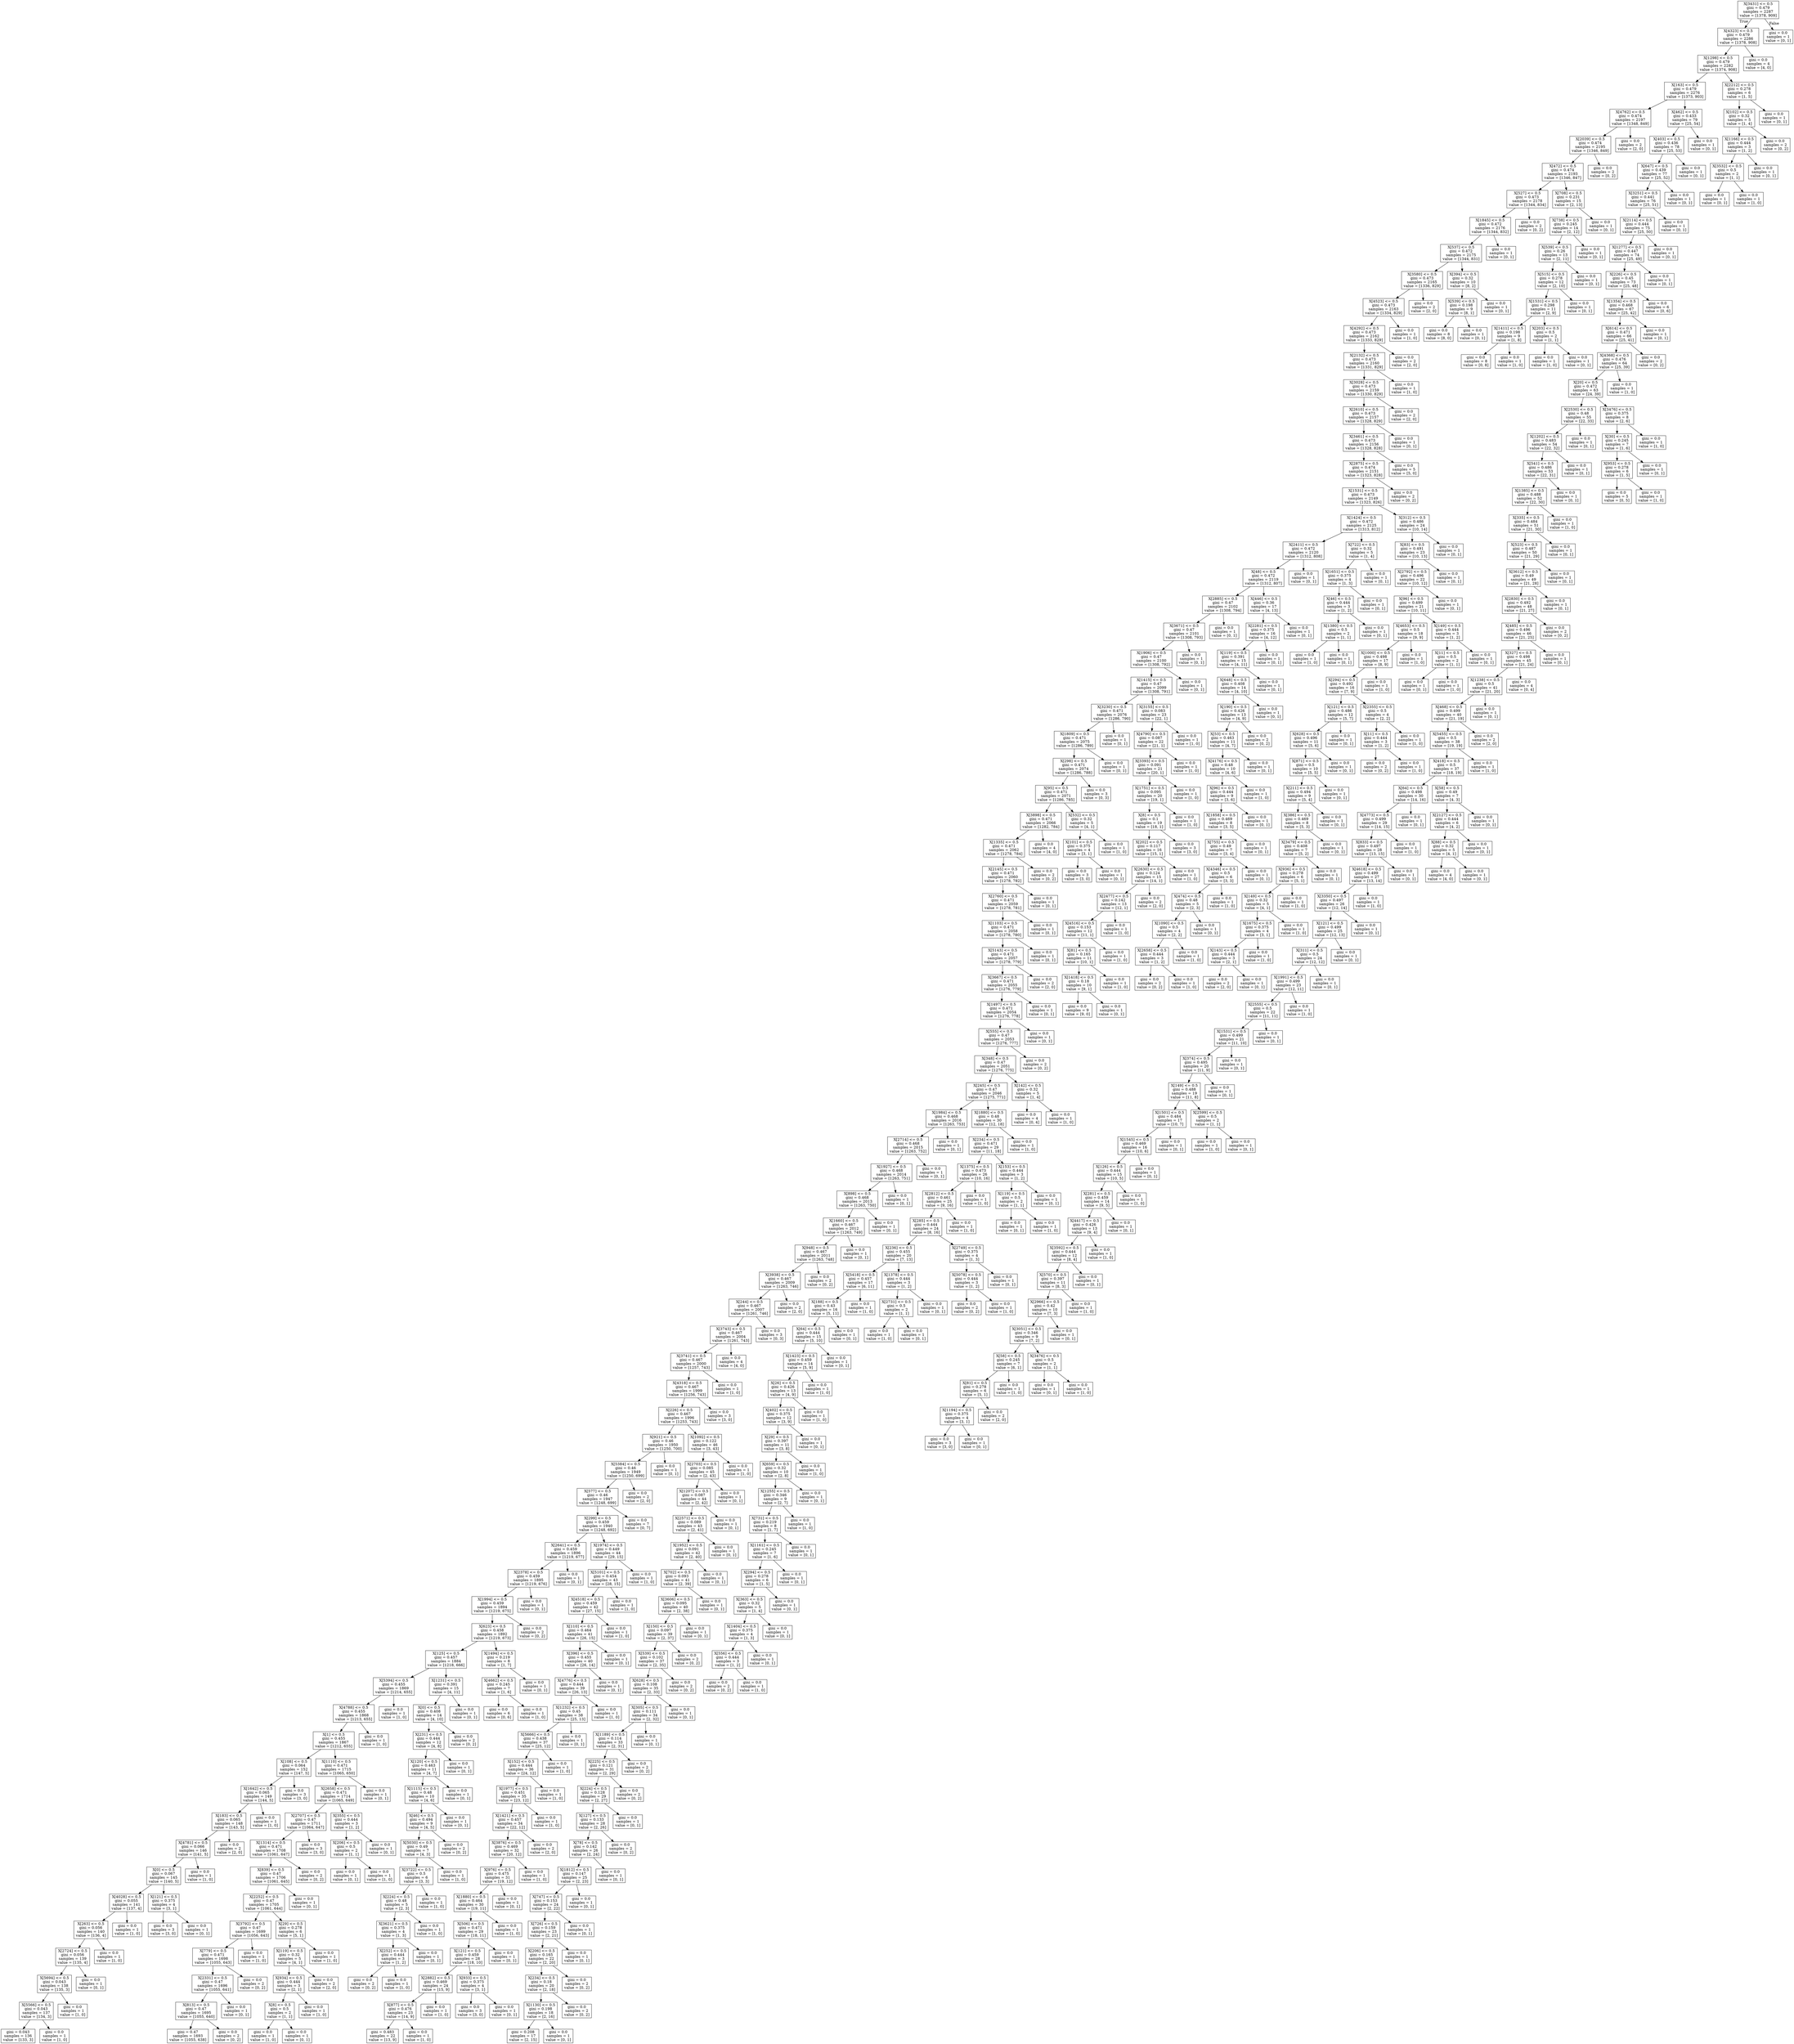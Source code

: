 digraph Tree {
node [shape=box] ;
0 [label="X[3431] <= 0.5\ngini = 0.479\nsamples = 2287\nvalue = [1378, 909]"] ;
1 [label="X[4323] <= 0.5\ngini = 0.479\nsamples = 2286\nvalue = [1378, 908]"] ;
0 -> 1 [labeldistance=2.5, labelangle=45, headlabel="True"] ;
2 [label="X[1298] <= 0.5\ngini = 0.479\nsamples = 2282\nvalue = [1374, 908]"] ;
1 -> 2 ;
3 [label="X[163] <= 0.5\ngini = 0.479\nsamples = 2276\nvalue = [1373, 903]"] ;
2 -> 3 ;
4 [label="X[4762] <= 0.5\ngini = 0.474\nsamples = 2197\nvalue = [1348, 849]"] ;
3 -> 4 ;
5 [label="X[2039] <= 0.5\ngini = 0.474\nsamples = 2195\nvalue = [1346, 849]"] ;
4 -> 5 ;
6 [label="X[472] <= 0.5\ngini = 0.474\nsamples = 2193\nvalue = [1346, 847]"] ;
5 -> 6 ;
7 [label="X[527] <= 0.5\ngini = 0.473\nsamples = 2178\nvalue = [1344, 834]"] ;
6 -> 7 ;
8 [label="X[1845] <= 0.5\ngini = 0.472\nsamples = 2176\nvalue = [1344, 832]"] ;
7 -> 8 ;
9 [label="X[537] <= 0.5\ngini = 0.472\nsamples = 2175\nvalue = [1344, 831]"] ;
8 -> 9 ;
10 [label="X[3580] <= 0.5\ngini = 0.473\nsamples = 2165\nvalue = [1336, 829]"] ;
9 -> 10 ;
11 [label="X[4523] <= 0.5\ngini = 0.473\nsamples = 2163\nvalue = [1334, 829]"] ;
10 -> 11 ;
12 [label="X[4292] <= 0.5\ngini = 0.473\nsamples = 2162\nvalue = [1333, 829]"] ;
11 -> 12 ;
13 [label="X[2132] <= 0.5\ngini = 0.473\nsamples = 2160\nvalue = [1331, 829]"] ;
12 -> 13 ;
14 [label="X[3028] <= 0.5\ngini = 0.473\nsamples = 2159\nvalue = [1330, 829]"] ;
13 -> 14 ;
15 [label="X[2610] <= 0.5\ngini = 0.473\nsamples = 2157\nvalue = [1328, 829]"] ;
14 -> 15 ;
16 [label="X[3461] <= 0.5\ngini = 0.473\nsamples = 2156\nvalue = [1328, 828]"] ;
15 -> 16 ;
17 [label="X[2875] <= 0.5\ngini = 0.474\nsamples = 2151\nvalue = [1323, 828]"] ;
16 -> 17 ;
18 [label="X[1531] <= 0.5\ngini = 0.473\nsamples = 2149\nvalue = [1323, 826]"] ;
17 -> 18 ;
19 [label="X[1424] <= 0.5\ngini = 0.472\nsamples = 2125\nvalue = [1313, 812]"] ;
18 -> 19 ;
20 [label="X[2411] <= 0.5\ngini = 0.472\nsamples = 2120\nvalue = [1312, 808]"] ;
19 -> 20 ;
21 [label="X[48] <= 0.5\ngini = 0.472\nsamples = 2119\nvalue = [1312, 807]"] ;
20 -> 21 ;
22 [label="X[2885] <= 0.5\ngini = 0.47\nsamples = 2102\nvalue = [1308, 794]"] ;
21 -> 22 ;
23 [label="X[3671] <= 0.5\ngini = 0.47\nsamples = 2101\nvalue = [1308, 793]"] ;
22 -> 23 ;
24 [label="X[1906] <= 0.5\ngini = 0.47\nsamples = 2100\nvalue = [1308, 792]"] ;
23 -> 24 ;
25 [label="X[1415] <= 0.5\ngini = 0.47\nsamples = 2099\nvalue = [1308, 791]"] ;
24 -> 25 ;
26 [label="X[3230] <= 0.5\ngini = 0.471\nsamples = 2076\nvalue = [1286, 790]"] ;
25 -> 26 ;
27 [label="X[1809] <= 0.5\ngini = 0.471\nsamples = 2075\nvalue = [1286, 789]"] ;
26 -> 27 ;
28 [label="X[298] <= 0.5\ngini = 0.471\nsamples = 2074\nvalue = [1286, 788]"] ;
27 -> 28 ;
29 [label="X[95] <= 0.5\ngini = 0.471\nsamples = 2071\nvalue = [1286, 785]"] ;
28 -> 29 ;
30 [label="X[3898] <= 0.5\ngini = 0.471\nsamples = 2066\nvalue = [1282, 784]"] ;
29 -> 30 ;
31 [label="X[1335] <= 0.5\ngini = 0.471\nsamples = 2062\nvalue = [1278, 784]"] ;
30 -> 31 ;
32 [label="X[2145] <= 0.5\ngini = 0.471\nsamples = 2060\nvalue = [1278, 782]"] ;
31 -> 32 ;
33 [label="X[2760] <= 0.5\ngini = 0.471\nsamples = 2059\nvalue = [1278, 781]"] ;
32 -> 33 ;
34 [label="X[1103] <= 0.5\ngini = 0.471\nsamples = 2058\nvalue = [1278, 780]"] ;
33 -> 34 ;
35 [label="X[5143] <= 0.5\ngini = 0.471\nsamples = 2057\nvalue = [1278, 779]"] ;
34 -> 35 ;
36 [label="X[3667] <= 0.5\ngini = 0.471\nsamples = 2055\nvalue = [1276, 779]"] ;
35 -> 36 ;
37 [label="X[1497] <= 0.5\ngini = 0.471\nsamples = 2054\nvalue = [1276, 778]"] ;
36 -> 37 ;
38 [label="X[555] <= 0.5\ngini = 0.47\nsamples = 2053\nvalue = [1276, 777]"] ;
37 -> 38 ;
39 [label="X[348] <= 0.5\ngini = 0.47\nsamples = 2051\nvalue = [1276, 775]"] ;
38 -> 39 ;
40 [label="X[245] <= 0.5\ngini = 0.47\nsamples = 2046\nvalue = [1275, 771]"] ;
39 -> 40 ;
41 [label="X[1984] <= 0.5\ngini = 0.468\nsamples = 2016\nvalue = [1263, 753]"] ;
40 -> 41 ;
42 [label="X[2714] <= 0.5\ngini = 0.468\nsamples = 2015\nvalue = [1263, 752]"] ;
41 -> 42 ;
43 [label="X[1927] <= 0.5\ngini = 0.468\nsamples = 2014\nvalue = [1263, 751]"] ;
42 -> 43 ;
44 [label="X[898] <= 0.5\ngini = 0.468\nsamples = 2013\nvalue = [1263, 750]"] ;
43 -> 44 ;
45 [label="X[1660] <= 0.5\ngini = 0.467\nsamples = 2012\nvalue = [1263, 749]"] ;
44 -> 45 ;
46 [label="X[948] <= 0.5\ngini = 0.467\nsamples = 2011\nvalue = [1263, 748]"] ;
45 -> 46 ;
47 [label="X[3938] <= 0.5\ngini = 0.467\nsamples = 2009\nvalue = [1263, 746]"] ;
46 -> 47 ;
48 [label="X[244] <= 0.5\ngini = 0.467\nsamples = 2007\nvalue = [1261, 746]"] ;
47 -> 48 ;
49 [label="X[3743] <= 0.5\ngini = 0.467\nsamples = 2004\nvalue = [1261, 743]"] ;
48 -> 49 ;
50 [label="X[3741] <= 0.5\ngini = 0.467\nsamples = 2000\nvalue = [1257, 743]"] ;
49 -> 50 ;
51 [label="X[4318] <= 0.5\ngini = 0.467\nsamples = 1999\nvalue = [1256, 743]"] ;
50 -> 51 ;
52 [label="X[226] <= 0.5\ngini = 0.467\nsamples = 1996\nvalue = [1253, 743]"] ;
51 -> 52 ;
53 [label="X[921] <= 0.5\ngini = 0.46\nsamples = 1950\nvalue = [1250, 700]"] ;
52 -> 53 ;
54 [label="X[5384] <= 0.5\ngini = 0.46\nsamples = 1949\nvalue = [1250, 699]"] ;
53 -> 54 ;
55 [label="X[577] <= 0.5\ngini = 0.46\nsamples = 1947\nvalue = [1248, 699]"] ;
54 -> 55 ;
56 [label="X[299] <= 0.5\ngini = 0.459\nsamples = 1940\nvalue = [1248, 692]"] ;
55 -> 56 ;
57 [label="X[2641] <= 0.5\ngini = 0.459\nsamples = 1896\nvalue = [1219, 677]"] ;
56 -> 57 ;
58 [label="X[2378] <= 0.5\ngini = 0.459\nsamples = 1895\nvalue = [1219, 676]"] ;
57 -> 58 ;
59 [label="X[1994] <= 0.5\ngini = 0.459\nsamples = 1894\nvalue = [1219, 675]"] ;
58 -> 59 ;
60 [label="X[623] <= 0.5\ngini = 0.458\nsamples = 1892\nvalue = [1219, 673]"] ;
59 -> 60 ;
61 [label="X[125] <= 0.5\ngini = 0.457\nsamples = 1884\nvalue = [1218, 666]"] ;
60 -> 61 ;
62 [label="X[5394] <= 0.5\ngini = 0.455\nsamples = 1869\nvalue = [1214, 655]"] ;
61 -> 62 ;
63 [label="X[4788] <= 0.5\ngini = 0.455\nsamples = 1868\nvalue = [1213, 655]"] ;
62 -> 63 ;
64 [label="X[1] <= 0.5\ngini = 0.455\nsamples = 1867\nvalue = [1212, 655]"] ;
63 -> 64 ;
65 [label="X[108] <= 0.5\ngini = 0.064\nsamples = 152\nvalue = [147, 5]"] ;
64 -> 65 ;
66 [label="X[1642] <= 0.5\ngini = 0.065\nsamples = 149\nvalue = [144, 5]"] ;
65 -> 66 ;
67 [label="X[183] <= 0.5\ngini = 0.065\nsamples = 148\nvalue = [143, 5]"] ;
66 -> 67 ;
68 [label="X[4781] <= 0.5\ngini = 0.066\nsamples = 146\nvalue = [141, 5]"] ;
67 -> 68 ;
69 [label="X[0] <= 0.5\ngini = 0.067\nsamples = 145\nvalue = [140, 5]"] ;
68 -> 69 ;
70 [label="X[4028] <= 0.5\ngini = 0.055\nsamples = 141\nvalue = [137, 4]"] ;
69 -> 70 ;
71 [label="X[263] <= 0.5\ngini = 0.056\nsamples = 140\nvalue = [136, 4]"] ;
70 -> 71 ;
72 [label="X[2724] <= 0.5\ngini = 0.056\nsamples = 139\nvalue = [135, 4]"] ;
71 -> 72 ;
73 [label="X[5694] <= 0.5\ngini = 0.043\nsamples = 138\nvalue = [135, 3]"] ;
72 -> 73 ;
74 [label="X[5566] <= 0.5\ngini = 0.043\nsamples = 137\nvalue = [134, 3]"] ;
73 -> 74 ;
75 [label="gini = 0.043\nsamples = 136\nvalue = [133, 3]"] ;
74 -> 75 ;
76 [label="gini = 0.0\nsamples = 1\nvalue = [1, 0]"] ;
74 -> 76 ;
77 [label="gini = 0.0\nsamples = 1\nvalue = [1, 0]"] ;
73 -> 77 ;
78 [label="gini = 0.0\nsamples = 1\nvalue = [0, 1]"] ;
72 -> 78 ;
79 [label="gini = 0.0\nsamples = 1\nvalue = [1, 0]"] ;
71 -> 79 ;
80 [label="gini = 0.0\nsamples = 1\nvalue = [1, 0]"] ;
70 -> 80 ;
81 [label="X[121] <= 0.5\ngini = 0.375\nsamples = 4\nvalue = [3, 1]"] ;
69 -> 81 ;
82 [label="gini = 0.0\nsamples = 3\nvalue = [3, 0]"] ;
81 -> 82 ;
83 [label="gini = 0.0\nsamples = 1\nvalue = [0, 1]"] ;
81 -> 83 ;
84 [label="gini = 0.0\nsamples = 1\nvalue = [1, 0]"] ;
68 -> 84 ;
85 [label="gini = 0.0\nsamples = 2\nvalue = [2, 0]"] ;
67 -> 85 ;
86 [label="gini = 0.0\nsamples = 1\nvalue = [1, 0]"] ;
66 -> 86 ;
87 [label="gini = 0.0\nsamples = 3\nvalue = [3, 0]"] ;
65 -> 87 ;
88 [label="X[1110] <= 0.5\ngini = 0.471\nsamples = 1715\nvalue = [1065, 650]"] ;
64 -> 88 ;
89 [label="X[2658] <= 0.5\ngini = 0.471\nsamples = 1714\nvalue = [1065, 649]"] ;
88 -> 89 ;
90 [label="X[2707] <= 0.5\ngini = 0.47\nsamples = 1711\nvalue = [1064, 647]"] ;
89 -> 90 ;
91 [label="X[1314] <= 0.5\ngini = 0.471\nsamples = 1708\nvalue = [1061, 647]"] ;
90 -> 91 ;
92 [label="X[839] <= 0.5\ngini = 0.47\nsamples = 1706\nvalue = [1061, 645]"] ;
91 -> 92 ;
93 [label="X[2252] <= 0.5\ngini = 0.47\nsamples = 1705\nvalue = [1061, 644]"] ;
92 -> 93 ;
94 [label="X[3792] <= 0.5\ngini = 0.47\nsamples = 1699\nvalue = [1056, 643]"] ;
93 -> 94 ;
95 [label="X[779] <= 0.5\ngini = 0.471\nsamples = 1698\nvalue = [1055, 643]"] ;
94 -> 95 ;
96 [label="X[2331] <= 0.5\ngini = 0.47\nsamples = 1696\nvalue = [1055, 641]"] ;
95 -> 96 ;
97 [label="X[813] <= 0.5\ngini = 0.47\nsamples = 1695\nvalue = [1055, 640]"] ;
96 -> 97 ;
98 [label="gini = 0.47\nsamples = 1693\nvalue = [1055, 638]"] ;
97 -> 98 ;
99 [label="gini = 0.0\nsamples = 2\nvalue = [0, 2]"] ;
97 -> 99 ;
100 [label="gini = 0.0\nsamples = 1\nvalue = [0, 1]"] ;
96 -> 100 ;
101 [label="gini = 0.0\nsamples = 2\nvalue = [0, 2]"] ;
95 -> 101 ;
102 [label="gini = 0.0\nsamples = 1\nvalue = [1, 0]"] ;
94 -> 102 ;
103 [label="X[29] <= 0.5\ngini = 0.278\nsamples = 6\nvalue = [5, 1]"] ;
93 -> 103 ;
104 [label="X[119] <= 0.5\ngini = 0.32\nsamples = 5\nvalue = [4, 1]"] ;
103 -> 104 ;
105 [label="X[934] <= 0.5\ngini = 0.444\nsamples = 3\nvalue = [2, 1]"] ;
104 -> 105 ;
106 [label="X[8] <= 0.5\ngini = 0.5\nsamples = 2\nvalue = [1, 1]"] ;
105 -> 106 ;
107 [label="gini = 0.0\nsamples = 1\nvalue = [1, 0]"] ;
106 -> 107 ;
108 [label="gini = 0.0\nsamples = 1\nvalue = [0, 1]"] ;
106 -> 108 ;
109 [label="gini = 0.0\nsamples = 1\nvalue = [1, 0]"] ;
105 -> 109 ;
110 [label="gini = 0.0\nsamples = 2\nvalue = [2, 0]"] ;
104 -> 110 ;
111 [label="gini = 0.0\nsamples = 1\nvalue = [1, 0]"] ;
103 -> 111 ;
112 [label="gini = 0.0\nsamples = 1\nvalue = [0, 1]"] ;
92 -> 112 ;
113 [label="gini = 0.0\nsamples = 2\nvalue = [0, 2]"] ;
91 -> 113 ;
114 [label="gini = 0.0\nsamples = 3\nvalue = [3, 0]"] ;
90 -> 114 ;
115 [label="X[355] <= 0.5\ngini = 0.444\nsamples = 3\nvalue = [1, 2]"] ;
89 -> 115 ;
116 [label="X[206] <= 0.5\ngini = 0.5\nsamples = 2\nvalue = [1, 1]"] ;
115 -> 116 ;
117 [label="gini = 0.0\nsamples = 1\nvalue = [0, 1]"] ;
116 -> 117 ;
118 [label="gini = 0.0\nsamples = 1\nvalue = [1, 0]"] ;
116 -> 118 ;
119 [label="gini = 0.0\nsamples = 1\nvalue = [0, 1]"] ;
115 -> 119 ;
120 [label="gini = 0.0\nsamples = 1\nvalue = [0, 1]"] ;
88 -> 120 ;
121 [label="gini = 0.0\nsamples = 1\nvalue = [1, 0]"] ;
63 -> 121 ;
122 [label="gini = 0.0\nsamples = 1\nvalue = [1, 0]"] ;
62 -> 122 ;
123 [label="X[1231] <= 0.5\ngini = 0.391\nsamples = 15\nvalue = [4, 11]"] ;
61 -> 123 ;
124 [label="X[0] <= 0.5\ngini = 0.408\nsamples = 14\nvalue = [4, 10]"] ;
123 -> 124 ;
125 [label="X[231] <= 0.5\ngini = 0.444\nsamples = 12\nvalue = [4, 8]"] ;
124 -> 125 ;
126 [label="X[120] <= 0.5\ngini = 0.463\nsamples = 11\nvalue = [4, 7]"] ;
125 -> 126 ;
127 [label="X[1115] <= 0.5\ngini = 0.48\nsamples = 10\nvalue = [4, 6]"] ;
126 -> 127 ;
128 [label="X[46] <= 0.5\ngini = 0.494\nsamples = 9\nvalue = [4, 5]"] ;
127 -> 128 ;
129 [label="X[5030] <= 0.5\ngini = 0.49\nsamples = 7\nvalue = [4, 3]"] ;
128 -> 129 ;
130 [label="X[3722] <= 0.5\ngini = 0.5\nsamples = 6\nvalue = [3, 3]"] ;
129 -> 130 ;
131 [label="X[224] <= 0.5\ngini = 0.48\nsamples = 5\nvalue = [2, 3]"] ;
130 -> 131 ;
132 [label="X[3621] <= 0.5\ngini = 0.375\nsamples = 4\nvalue = [1, 3]"] ;
131 -> 132 ;
133 [label="X[252] <= 0.5\ngini = 0.444\nsamples = 3\nvalue = [1, 2]"] ;
132 -> 133 ;
134 [label="gini = 0.0\nsamples = 2\nvalue = [0, 2]"] ;
133 -> 134 ;
135 [label="gini = 0.0\nsamples = 1\nvalue = [1, 0]"] ;
133 -> 135 ;
136 [label="gini = 0.0\nsamples = 1\nvalue = [0, 1]"] ;
132 -> 136 ;
137 [label="gini = 0.0\nsamples = 1\nvalue = [1, 0]"] ;
131 -> 137 ;
138 [label="gini = 0.0\nsamples = 1\nvalue = [1, 0]"] ;
130 -> 138 ;
139 [label="gini = 0.0\nsamples = 1\nvalue = [1, 0]"] ;
129 -> 139 ;
140 [label="gini = 0.0\nsamples = 2\nvalue = [0, 2]"] ;
128 -> 140 ;
141 [label="gini = 0.0\nsamples = 1\nvalue = [0, 1]"] ;
127 -> 141 ;
142 [label="gini = 0.0\nsamples = 1\nvalue = [0, 1]"] ;
126 -> 142 ;
143 [label="gini = 0.0\nsamples = 1\nvalue = [0, 1]"] ;
125 -> 143 ;
144 [label="gini = 0.0\nsamples = 2\nvalue = [0, 2]"] ;
124 -> 144 ;
145 [label="gini = 0.0\nsamples = 1\nvalue = [0, 1]"] ;
123 -> 145 ;
146 [label="X[1494] <= 0.5\ngini = 0.219\nsamples = 8\nvalue = [1, 7]"] ;
60 -> 146 ;
147 [label="X[4662] <= 0.5\ngini = 0.245\nsamples = 7\nvalue = [1, 6]"] ;
146 -> 147 ;
148 [label="gini = 0.0\nsamples = 6\nvalue = [0, 6]"] ;
147 -> 148 ;
149 [label="gini = 0.0\nsamples = 1\nvalue = [1, 0]"] ;
147 -> 149 ;
150 [label="gini = 0.0\nsamples = 1\nvalue = [0, 1]"] ;
146 -> 150 ;
151 [label="gini = 0.0\nsamples = 2\nvalue = [0, 2]"] ;
59 -> 151 ;
152 [label="gini = 0.0\nsamples = 1\nvalue = [0, 1]"] ;
58 -> 152 ;
153 [label="gini = 0.0\nsamples = 1\nvalue = [0, 1]"] ;
57 -> 153 ;
154 [label="X[1974] <= 0.5\ngini = 0.449\nsamples = 44\nvalue = [29, 15]"] ;
56 -> 154 ;
155 [label="X[5101] <= 0.5\ngini = 0.454\nsamples = 43\nvalue = [28, 15]"] ;
154 -> 155 ;
156 [label="X[4518] <= 0.5\ngini = 0.459\nsamples = 42\nvalue = [27, 15]"] ;
155 -> 156 ;
157 [label="X[110] <= 0.5\ngini = 0.464\nsamples = 41\nvalue = [26, 15]"] ;
156 -> 157 ;
158 [label="X[396] <= 0.5\ngini = 0.455\nsamples = 40\nvalue = [26, 14]"] ;
157 -> 158 ;
159 [label="X[4776] <= 0.5\ngini = 0.444\nsamples = 39\nvalue = [26, 13]"] ;
158 -> 159 ;
160 [label="X[1232] <= 0.5\ngini = 0.45\nsamples = 38\nvalue = [25, 13]"] ;
159 -> 160 ;
161 [label="X[5666] <= 0.5\ngini = 0.438\nsamples = 37\nvalue = [25, 12]"] ;
160 -> 161 ;
162 [label="X[152] <= 0.5\ngini = 0.444\nsamples = 36\nvalue = [24, 12]"] ;
161 -> 162 ;
163 [label="X[1977] <= 0.5\ngini = 0.451\nsamples = 35\nvalue = [23, 12]"] ;
162 -> 163 ;
164 [label="X[1421] <= 0.5\ngini = 0.457\nsamples = 34\nvalue = [22, 12]"] ;
163 -> 164 ;
165 [label="X[3876] <= 0.5\ngini = 0.469\nsamples = 32\nvalue = [20, 12]"] ;
164 -> 165 ;
166 [label="X[976] <= 0.5\ngini = 0.475\nsamples = 31\nvalue = [19, 12]"] ;
165 -> 166 ;
167 [label="X[1880] <= 0.5\ngini = 0.464\nsamples = 30\nvalue = [19, 11]"] ;
166 -> 167 ;
168 [label="X[506] <= 0.5\ngini = 0.471\nsamples = 29\nvalue = [18, 11]"] ;
167 -> 168 ;
169 [label="X[121] <= 0.5\ngini = 0.459\nsamples = 28\nvalue = [18, 10]"] ;
168 -> 169 ;
170 [label="X[2882] <= 0.5\ngini = 0.469\nsamples = 24\nvalue = [15, 9]"] ;
169 -> 170 ;
171 [label="X[877] <= 0.5\ngini = 0.476\nsamples = 23\nvalue = [14, 9]"] ;
170 -> 171 ;
172 [label="gini = 0.483\nsamples = 22\nvalue = [13, 9]"] ;
171 -> 172 ;
173 [label="gini = 0.0\nsamples = 1\nvalue = [1, 0]"] ;
171 -> 173 ;
174 [label="gini = 0.0\nsamples = 1\nvalue = [1, 0]"] ;
170 -> 174 ;
175 [label="X[933] <= 0.5\ngini = 0.375\nsamples = 4\nvalue = [3, 1]"] ;
169 -> 175 ;
176 [label="gini = 0.0\nsamples = 3\nvalue = [3, 0]"] ;
175 -> 176 ;
177 [label="gini = 0.0\nsamples = 1\nvalue = [0, 1]"] ;
175 -> 177 ;
178 [label="gini = 0.0\nsamples = 1\nvalue = [0, 1]"] ;
168 -> 178 ;
179 [label="gini = 0.0\nsamples = 1\nvalue = [1, 0]"] ;
167 -> 179 ;
180 [label="gini = 0.0\nsamples = 1\nvalue = [0, 1]"] ;
166 -> 180 ;
181 [label="gini = 0.0\nsamples = 1\nvalue = [1, 0]"] ;
165 -> 181 ;
182 [label="gini = 0.0\nsamples = 2\nvalue = [2, 0]"] ;
164 -> 182 ;
183 [label="gini = 0.0\nsamples = 1\nvalue = [1, 0]"] ;
163 -> 183 ;
184 [label="gini = 0.0\nsamples = 1\nvalue = [1, 0]"] ;
162 -> 184 ;
185 [label="gini = 0.0\nsamples = 1\nvalue = [1, 0]"] ;
161 -> 185 ;
186 [label="gini = 0.0\nsamples = 1\nvalue = [0, 1]"] ;
160 -> 186 ;
187 [label="gini = 0.0\nsamples = 1\nvalue = [1, 0]"] ;
159 -> 187 ;
188 [label="gini = 0.0\nsamples = 1\nvalue = [0, 1]"] ;
158 -> 188 ;
189 [label="gini = 0.0\nsamples = 1\nvalue = [0, 1]"] ;
157 -> 189 ;
190 [label="gini = 0.0\nsamples = 1\nvalue = [1, 0]"] ;
156 -> 190 ;
191 [label="gini = 0.0\nsamples = 1\nvalue = [1, 0]"] ;
155 -> 191 ;
192 [label="gini = 0.0\nsamples = 1\nvalue = [1, 0]"] ;
154 -> 192 ;
193 [label="gini = 0.0\nsamples = 7\nvalue = [0, 7]"] ;
55 -> 193 ;
194 [label="gini = 0.0\nsamples = 2\nvalue = [2, 0]"] ;
54 -> 194 ;
195 [label="gini = 0.0\nsamples = 1\nvalue = [0, 1]"] ;
53 -> 195 ;
196 [label="X[1092] <= 0.5\ngini = 0.122\nsamples = 46\nvalue = [3, 43]"] ;
52 -> 196 ;
197 [label="X[2703] <= 0.5\ngini = 0.085\nsamples = 45\nvalue = [2, 43]"] ;
196 -> 197 ;
198 [label="X[1207] <= 0.5\ngini = 0.087\nsamples = 44\nvalue = [2, 42]"] ;
197 -> 198 ;
199 [label="X[2571] <= 0.5\ngini = 0.089\nsamples = 43\nvalue = [2, 41]"] ;
198 -> 199 ;
200 [label="X[1952] <= 0.5\ngini = 0.091\nsamples = 42\nvalue = [2, 40]"] ;
199 -> 200 ;
201 [label="X[702] <= 0.5\ngini = 0.093\nsamples = 41\nvalue = [2, 39]"] ;
200 -> 201 ;
202 [label="X[3606] <= 0.5\ngini = 0.095\nsamples = 40\nvalue = [2, 38]"] ;
201 -> 202 ;
203 [label="X[150] <= 0.5\ngini = 0.097\nsamples = 39\nvalue = [2, 37]"] ;
202 -> 203 ;
204 [label="X[539] <= 0.5\ngini = 0.102\nsamples = 37\nvalue = [2, 35]"] ;
203 -> 204 ;
205 [label="X[628] <= 0.5\ngini = 0.108\nsamples = 35\nvalue = [2, 33]"] ;
204 -> 205 ;
206 [label="X[305] <= 0.5\ngini = 0.111\nsamples = 34\nvalue = [2, 32]"] ;
205 -> 206 ;
207 [label="X[1189] <= 0.5\ngini = 0.114\nsamples = 33\nvalue = [2, 31]"] ;
206 -> 207 ;
208 [label="X[225] <= 0.5\ngini = 0.121\nsamples = 31\nvalue = [2, 29]"] ;
207 -> 208 ;
209 [label="X[224] <= 0.5\ngini = 0.128\nsamples = 29\nvalue = [2, 27]"] ;
208 -> 209 ;
210 [label="X[127] <= 0.5\ngini = 0.133\nsamples = 28\nvalue = [2, 26]"] ;
209 -> 210 ;
211 [label="X[78] <= 0.5\ngini = 0.142\nsamples = 26\nvalue = [2, 24]"] ;
210 -> 211 ;
212 [label="X[1812] <= 0.5\ngini = 0.147\nsamples = 25\nvalue = [2, 23]"] ;
211 -> 212 ;
213 [label="X[747] <= 0.5\ngini = 0.153\nsamples = 24\nvalue = [2, 22]"] ;
212 -> 213 ;
214 [label="X[726] <= 0.5\ngini = 0.159\nsamples = 23\nvalue = [2, 21]"] ;
213 -> 214 ;
215 [label="X[206] <= 0.5\ngini = 0.165\nsamples = 22\nvalue = [2, 20]"] ;
214 -> 215 ;
216 [label="X[234] <= 0.5\ngini = 0.18\nsamples = 20\nvalue = [2, 18]"] ;
215 -> 216 ;
217 [label="X[1130] <= 0.5\ngini = 0.198\nsamples = 18\nvalue = [2, 16]"] ;
216 -> 217 ;
218 [label="gini = 0.208\nsamples = 17\nvalue = [2, 15]"] ;
217 -> 218 ;
219 [label="gini = 0.0\nsamples = 1\nvalue = [0, 1]"] ;
217 -> 219 ;
220 [label="gini = 0.0\nsamples = 2\nvalue = [0, 2]"] ;
216 -> 220 ;
221 [label="gini = 0.0\nsamples = 2\nvalue = [0, 2]"] ;
215 -> 221 ;
222 [label="gini = 0.0\nsamples = 1\nvalue = [0, 1]"] ;
214 -> 222 ;
223 [label="gini = 0.0\nsamples = 1\nvalue = [0, 1]"] ;
213 -> 223 ;
224 [label="gini = 0.0\nsamples = 1\nvalue = [0, 1]"] ;
212 -> 224 ;
225 [label="gini = 0.0\nsamples = 1\nvalue = [0, 1]"] ;
211 -> 225 ;
226 [label="gini = 0.0\nsamples = 2\nvalue = [0, 2]"] ;
210 -> 226 ;
227 [label="gini = 0.0\nsamples = 1\nvalue = [0, 1]"] ;
209 -> 227 ;
228 [label="gini = 0.0\nsamples = 2\nvalue = [0, 2]"] ;
208 -> 228 ;
229 [label="gini = 0.0\nsamples = 2\nvalue = [0, 2]"] ;
207 -> 229 ;
230 [label="gini = 0.0\nsamples = 1\nvalue = [0, 1]"] ;
206 -> 230 ;
231 [label="gini = 0.0\nsamples = 1\nvalue = [0, 1]"] ;
205 -> 231 ;
232 [label="gini = 0.0\nsamples = 2\nvalue = [0, 2]"] ;
204 -> 232 ;
233 [label="gini = 0.0\nsamples = 2\nvalue = [0, 2]"] ;
203 -> 233 ;
234 [label="gini = 0.0\nsamples = 1\nvalue = [0, 1]"] ;
202 -> 234 ;
235 [label="gini = 0.0\nsamples = 1\nvalue = [0, 1]"] ;
201 -> 235 ;
236 [label="gini = 0.0\nsamples = 1\nvalue = [0, 1]"] ;
200 -> 236 ;
237 [label="gini = 0.0\nsamples = 1\nvalue = [0, 1]"] ;
199 -> 237 ;
238 [label="gini = 0.0\nsamples = 1\nvalue = [0, 1]"] ;
198 -> 238 ;
239 [label="gini = 0.0\nsamples = 1\nvalue = [0, 1]"] ;
197 -> 239 ;
240 [label="gini = 0.0\nsamples = 1\nvalue = [1, 0]"] ;
196 -> 240 ;
241 [label="gini = 0.0\nsamples = 3\nvalue = [3, 0]"] ;
51 -> 241 ;
242 [label="gini = 0.0\nsamples = 1\nvalue = [1, 0]"] ;
50 -> 242 ;
243 [label="gini = 0.0\nsamples = 4\nvalue = [4, 0]"] ;
49 -> 243 ;
244 [label="gini = 0.0\nsamples = 3\nvalue = [0, 3]"] ;
48 -> 244 ;
245 [label="gini = 0.0\nsamples = 2\nvalue = [2, 0]"] ;
47 -> 245 ;
246 [label="gini = 0.0\nsamples = 2\nvalue = [0, 2]"] ;
46 -> 246 ;
247 [label="gini = 0.0\nsamples = 1\nvalue = [0, 1]"] ;
45 -> 247 ;
248 [label="gini = 0.0\nsamples = 1\nvalue = [0, 1]"] ;
44 -> 248 ;
249 [label="gini = 0.0\nsamples = 1\nvalue = [0, 1]"] ;
43 -> 249 ;
250 [label="gini = 0.0\nsamples = 1\nvalue = [0, 1]"] ;
42 -> 250 ;
251 [label="gini = 0.0\nsamples = 1\nvalue = [0, 1]"] ;
41 -> 251 ;
252 [label="X[1880] <= 0.5\ngini = 0.48\nsamples = 30\nvalue = [12, 18]"] ;
40 -> 252 ;
253 [label="X[234] <= 0.5\ngini = 0.471\nsamples = 29\nvalue = [11, 18]"] ;
252 -> 253 ;
254 [label="X[1375] <= 0.5\ngini = 0.473\nsamples = 26\nvalue = [10, 16]"] ;
253 -> 254 ;
255 [label="X[2812] <= 0.5\ngini = 0.461\nsamples = 25\nvalue = [9, 16]"] ;
254 -> 255 ;
256 [label="X[285] <= 0.5\ngini = 0.444\nsamples = 24\nvalue = [8, 16]"] ;
255 -> 256 ;
257 [label="X[236] <= 0.5\ngini = 0.455\nsamples = 20\nvalue = [7, 13]"] ;
256 -> 257 ;
258 [label="X[5418] <= 0.5\ngini = 0.457\nsamples = 17\nvalue = [6, 11]"] ;
257 -> 258 ;
259 [label="X[188] <= 0.5\ngini = 0.43\nsamples = 16\nvalue = [5, 11]"] ;
258 -> 259 ;
260 [label="X[64] <= 0.5\ngini = 0.444\nsamples = 15\nvalue = [5, 10]"] ;
259 -> 260 ;
261 [label="X[1423] <= 0.5\ngini = 0.459\nsamples = 14\nvalue = [5, 9]"] ;
260 -> 261 ;
262 [label="X[26] <= 0.5\ngini = 0.426\nsamples = 13\nvalue = [4, 9]"] ;
261 -> 262 ;
263 [label="X[402] <= 0.5\ngini = 0.375\nsamples = 12\nvalue = [3, 9]"] ;
262 -> 263 ;
264 [label="X[29] <= 0.5\ngini = 0.397\nsamples = 11\nvalue = [3, 8]"] ;
263 -> 264 ;
265 [label="X[659] <= 0.5\ngini = 0.32\nsamples = 10\nvalue = [2, 8]"] ;
264 -> 265 ;
266 [label="X[1255] <= 0.5\ngini = 0.346\nsamples = 9\nvalue = [2, 7]"] ;
265 -> 266 ;
267 [label="X[731] <= 0.5\ngini = 0.219\nsamples = 8\nvalue = [1, 7]"] ;
266 -> 267 ;
268 [label="X[1161] <= 0.5\ngini = 0.245\nsamples = 7\nvalue = [1, 6]"] ;
267 -> 268 ;
269 [label="X[294] <= 0.5\ngini = 0.278\nsamples = 6\nvalue = [1, 5]"] ;
268 -> 269 ;
270 [label="X[363] <= 0.5\ngini = 0.32\nsamples = 5\nvalue = [1, 4]"] ;
269 -> 270 ;
271 [label="X[1404] <= 0.5\ngini = 0.375\nsamples = 4\nvalue = [1, 3]"] ;
270 -> 271 ;
272 [label="X[556] <= 0.5\ngini = 0.444\nsamples = 3\nvalue = [1, 2]"] ;
271 -> 272 ;
273 [label="gini = 0.0\nsamples = 2\nvalue = [0, 2]"] ;
272 -> 273 ;
274 [label="gini = 0.0\nsamples = 1\nvalue = [1, 0]"] ;
272 -> 274 ;
275 [label="gini = 0.0\nsamples = 1\nvalue = [0, 1]"] ;
271 -> 275 ;
276 [label="gini = 0.0\nsamples = 1\nvalue = [0, 1]"] ;
270 -> 276 ;
277 [label="gini = 0.0\nsamples = 1\nvalue = [0, 1]"] ;
269 -> 277 ;
278 [label="gini = 0.0\nsamples = 1\nvalue = [0, 1]"] ;
268 -> 278 ;
279 [label="gini = 0.0\nsamples = 1\nvalue = [0, 1]"] ;
267 -> 279 ;
280 [label="gini = 0.0\nsamples = 1\nvalue = [1, 0]"] ;
266 -> 280 ;
281 [label="gini = 0.0\nsamples = 1\nvalue = [0, 1]"] ;
265 -> 281 ;
282 [label="gini = 0.0\nsamples = 1\nvalue = [1, 0]"] ;
264 -> 282 ;
283 [label="gini = 0.0\nsamples = 1\nvalue = [0, 1]"] ;
263 -> 283 ;
284 [label="gini = 0.0\nsamples = 1\nvalue = [1, 0]"] ;
262 -> 284 ;
285 [label="gini = 0.0\nsamples = 1\nvalue = [1, 0]"] ;
261 -> 285 ;
286 [label="gini = 0.0\nsamples = 1\nvalue = [0, 1]"] ;
260 -> 286 ;
287 [label="gini = 0.0\nsamples = 1\nvalue = [0, 1]"] ;
259 -> 287 ;
288 [label="gini = 0.0\nsamples = 1\nvalue = [1, 0]"] ;
258 -> 288 ;
289 [label="X[1378] <= 0.5\ngini = 0.444\nsamples = 3\nvalue = [1, 2]"] ;
257 -> 289 ;
290 [label="X[2731] <= 0.5\ngini = 0.5\nsamples = 2\nvalue = [1, 1]"] ;
289 -> 290 ;
291 [label="gini = 0.0\nsamples = 1\nvalue = [1, 0]"] ;
290 -> 291 ;
292 [label="gini = 0.0\nsamples = 1\nvalue = [0, 1]"] ;
290 -> 292 ;
293 [label="gini = 0.0\nsamples = 1\nvalue = [0, 1]"] ;
289 -> 293 ;
294 [label="X[2749] <= 0.5\ngini = 0.375\nsamples = 4\nvalue = [1, 3]"] ;
256 -> 294 ;
295 [label="X[5078] <= 0.5\ngini = 0.444\nsamples = 3\nvalue = [1, 2]"] ;
294 -> 295 ;
296 [label="gini = 0.0\nsamples = 2\nvalue = [0, 2]"] ;
295 -> 296 ;
297 [label="gini = 0.0\nsamples = 1\nvalue = [1, 0]"] ;
295 -> 297 ;
298 [label="gini = 0.0\nsamples = 1\nvalue = [0, 1]"] ;
294 -> 298 ;
299 [label="gini = 0.0\nsamples = 1\nvalue = [1, 0]"] ;
255 -> 299 ;
300 [label="gini = 0.0\nsamples = 1\nvalue = [1, 0]"] ;
254 -> 300 ;
301 [label="X[153] <= 0.5\ngini = 0.444\nsamples = 3\nvalue = [1, 2]"] ;
253 -> 301 ;
302 [label="X[119] <= 0.5\ngini = 0.5\nsamples = 2\nvalue = [1, 1]"] ;
301 -> 302 ;
303 [label="gini = 0.0\nsamples = 1\nvalue = [0, 1]"] ;
302 -> 303 ;
304 [label="gini = 0.0\nsamples = 1\nvalue = [1, 0]"] ;
302 -> 304 ;
305 [label="gini = 0.0\nsamples = 1\nvalue = [0, 1]"] ;
301 -> 305 ;
306 [label="gini = 0.0\nsamples = 1\nvalue = [1, 0]"] ;
252 -> 306 ;
307 [label="X[142] <= 0.5\ngini = 0.32\nsamples = 5\nvalue = [1, 4]"] ;
39 -> 307 ;
308 [label="gini = 0.0\nsamples = 4\nvalue = [0, 4]"] ;
307 -> 308 ;
309 [label="gini = 0.0\nsamples = 1\nvalue = [1, 0]"] ;
307 -> 309 ;
310 [label="gini = 0.0\nsamples = 2\nvalue = [0, 2]"] ;
38 -> 310 ;
311 [label="gini = 0.0\nsamples = 1\nvalue = [0, 1]"] ;
37 -> 311 ;
312 [label="gini = 0.0\nsamples = 1\nvalue = [0, 1]"] ;
36 -> 312 ;
313 [label="gini = 0.0\nsamples = 2\nvalue = [2, 0]"] ;
35 -> 313 ;
314 [label="gini = 0.0\nsamples = 1\nvalue = [0, 1]"] ;
34 -> 314 ;
315 [label="gini = 0.0\nsamples = 1\nvalue = [0, 1]"] ;
33 -> 315 ;
316 [label="gini = 0.0\nsamples = 1\nvalue = [0, 1]"] ;
32 -> 316 ;
317 [label="gini = 0.0\nsamples = 2\nvalue = [0, 2]"] ;
31 -> 317 ;
318 [label="gini = 0.0\nsamples = 4\nvalue = [4, 0]"] ;
30 -> 318 ;
319 [label="X[532] <= 0.5\ngini = 0.32\nsamples = 5\nvalue = [4, 1]"] ;
29 -> 319 ;
320 [label="X[101] <= 0.5\ngini = 0.375\nsamples = 4\nvalue = [3, 1]"] ;
319 -> 320 ;
321 [label="gini = 0.0\nsamples = 3\nvalue = [3, 0]"] ;
320 -> 321 ;
322 [label="gini = 0.0\nsamples = 1\nvalue = [0, 1]"] ;
320 -> 322 ;
323 [label="gini = 0.0\nsamples = 1\nvalue = [1, 0]"] ;
319 -> 323 ;
324 [label="gini = 0.0\nsamples = 3\nvalue = [0, 3]"] ;
28 -> 324 ;
325 [label="gini = 0.0\nsamples = 1\nvalue = [0, 1]"] ;
27 -> 325 ;
326 [label="gini = 0.0\nsamples = 1\nvalue = [0, 1]"] ;
26 -> 326 ;
327 [label="X[3155] <= 0.5\ngini = 0.083\nsamples = 23\nvalue = [22, 1]"] ;
25 -> 327 ;
328 [label="X[4790] <= 0.5\ngini = 0.087\nsamples = 22\nvalue = [21, 1]"] ;
327 -> 328 ;
329 [label="X[3393] <= 0.5\ngini = 0.091\nsamples = 21\nvalue = [20, 1]"] ;
328 -> 329 ;
330 [label="X[1751] <= 0.5\ngini = 0.095\nsamples = 20\nvalue = [19, 1]"] ;
329 -> 330 ;
331 [label="X[8] <= 0.5\ngini = 0.1\nsamples = 19\nvalue = [18, 1]"] ;
330 -> 331 ;
332 [label="X[202] <= 0.5\ngini = 0.117\nsamples = 16\nvalue = [15, 1]"] ;
331 -> 332 ;
333 [label="X[2630] <= 0.5\ngini = 0.124\nsamples = 15\nvalue = [14, 1]"] ;
332 -> 333 ;
334 [label="X[2477] <= 0.5\ngini = 0.142\nsamples = 13\nvalue = [12, 1]"] ;
333 -> 334 ;
335 [label="X[4516] <= 0.5\ngini = 0.153\nsamples = 12\nvalue = [11, 1]"] ;
334 -> 335 ;
336 [label="X[81] <= 0.5\ngini = 0.165\nsamples = 11\nvalue = [10, 1]"] ;
335 -> 336 ;
337 [label="X[1418] <= 0.5\ngini = 0.18\nsamples = 10\nvalue = [9, 1]"] ;
336 -> 337 ;
338 [label="gini = 0.0\nsamples = 9\nvalue = [9, 0]"] ;
337 -> 338 ;
339 [label="gini = 0.0\nsamples = 1\nvalue = [0, 1]"] ;
337 -> 339 ;
340 [label="gini = 0.0\nsamples = 1\nvalue = [1, 0]"] ;
336 -> 340 ;
341 [label="gini = 0.0\nsamples = 1\nvalue = [1, 0]"] ;
335 -> 341 ;
342 [label="gini = 0.0\nsamples = 1\nvalue = [1, 0]"] ;
334 -> 342 ;
343 [label="gini = 0.0\nsamples = 2\nvalue = [2, 0]"] ;
333 -> 343 ;
344 [label="gini = 0.0\nsamples = 1\nvalue = [1, 0]"] ;
332 -> 344 ;
345 [label="gini = 0.0\nsamples = 3\nvalue = [3, 0]"] ;
331 -> 345 ;
346 [label="gini = 0.0\nsamples = 1\nvalue = [1, 0]"] ;
330 -> 346 ;
347 [label="gini = 0.0\nsamples = 1\nvalue = [1, 0]"] ;
329 -> 347 ;
348 [label="gini = 0.0\nsamples = 1\nvalue = [1, 0]"] ;
328 -> 348 ;
349 [label="gini = 0.0\nsamples = 1\nvalue = [1, 0]"] ;
327 -> 349 ;
350 [label="gini = 0.0\nsamples = 1\nvalue = [0, 1]"] ;
24 -> 350 ;
351 [label="gini = 0.0\nsamples = 1\nvalue = [0, 1]"] ;
23 -> 351 ;
352 [label="gini = 0.0\nsamples = 1\nvalue = [0, 1]"] ;
22 -> 352 ;
353 [label="X[446] <= 0.5\ngini = 0.36\nsamples = 17\nvalue = [4, 13]"] ;
21 -> 353 ;
354 [label="X[2281] <= 0.5\ngini = 0.375\nsamples = 16\nvalue = [4, 12]"] ;
353 -> 354 ;
355 [label="X[119] <= 0.5\ngini = 0.391\nsamples = 15\nvalue = [4, 11]"] ;
354 -> 355 ;
356 [label="X[648] <= 0.5\ngini = 0.408\nsamples = 14\nvalue = [4, 10]"] ;
355 -> 356 ;
357 [label="X[190] <= 0.5\ngini = 0.426\nsamples = 13\nvalue = [4, 9]"] ;
356 -> 357 ;
358 [label="X[53] <= 0.5\ngini = 0.463\nsamples = 11\nvalue = [4, 7]"] ;
357 -> 358 ;
359 [label="X[4176] <= 0.5\ngini = 0.48\nsamples = 10\nvalue = [4, 6]"] ;
358 -> 359 ;
360 [label="X[96] <= 0.5\ngini = 0.444\nsamples = 9\nvalue = [3, 6]"] ;
359 -> 360 ;
361 [label="X[1858] <= 0.5\ngini = 0.469\nsamples = 8\nvalue = [3, 5]"] ;
360 -> 361 ;
362 [label="X[755] <= 0.5\ngini = 0.49\nsamples = 7\nvalue = [3, 4]"] ;
361 -> 362 ;
363 [label="X[4346] <= 0.5\ngini = 0.5\nsamples = 6\nvalue = [3, 3]"] ;
362 -> 363 ;
364 [label="X[474] <= 0.5\ngini = 0.48\nsamples = 5\nvalue = [2, 3]"] ;
363 -> 364 ;
365 [label="X[1090] <= 0.5\ngini = 0.5\nsamples = 4\nvalue = [2, 2]"] ;
364 -> 365 ;
366 [label="X[2658] <= 0.5\ngini = 0.444\nsamples = 3\nvalue = [1, 2]"] ;
365 -> 366 ;
367 [label="gini = 0.0\nsamples = 2\nvalue = [0, 2]"] ;
366 -> 367 ;
368 [label="gini = 0.0\nsamples = 1\nvalue = [1, 0]"] ;
366 -> 368 ;
369 [label="gini = 0.0\nsamples = 1\nvalue = [1, 0]"] ;
365 -> 369 ;
370 [label="gini = 0.0\nsamples = 1\nvalue = [0, 1]"] ;
364 -> 370 ;
371 [label="gini = 0.0\nsamples = 1\nvalue = [1, 0]"] ;
363 -> 371 ;
372 [label="gini = 0.0\nsamples = 1\nvalue = [0, 1]"] ;
362 -> 372 ;
373 [label="gini = 0.0\nsamples = 1\nvalue = [0, 1]"] ;
361 -> 373 ;
374 [label="gini = 0.0\nsamples = 1\nvalue = [0, 1]"] ;
360 -> 374 ;
375 [label="gini = 0.0\nsamples = 1\nvalue = [1, 0]"] ;
359 -> 375 ;
376 [label="gini = 0.0\nsamples = 1\nvalue = [0, 1]"] ;
358 -> 376 ;
377 [label="gini = 0.0\nsamples = 2\nvalue = [0, 2]"] ;
357 -> 377 ;
378 [label="gini = 0.0\nsamples = 1\nvalue = [0, 1]"] ;
356 -> 378 ;
379 [label="gini = 0.0\nsamples = 1\nvalue = [0, 1]"] ;
355 -> 379 ;
380 [label="gini = 0.0\nsamples = 1\nvalue = [0, 1]"] ;
354 -> 380 ;
381 [label="gini = 0.0\nsamples = 1\nvalue = [0, 1]"] ;
353 -> 381 ;
382 [label="gini = 0.0\nsamples = 1\nvalue = [0, 1]"] ;
20 -> 382 ;
383 [label="X[722] <= 0.5\ngini = 0.32\nsamples = 5\nvalue = [1, 4]"] ;
19 -> 383 ;
384 [label="X[1651] <= 0.5\ngini = 0.375\nsamples = 4\nvalue = [1, 3]"] ;
383 -> 384 ;
385 [label="X[46] <= 0.5\ngini = 0.444\nsamples = 3\nvalue = [1, 2]"] ;
384 -> 385 ;
386 [label="X[1380] <= 0.5\ngini = 0.5\nsamples = 2\nvalue = [1, 1]"] ;
385 -> 386 ;
387 [label="gini = 0.0\nsamples = 1\nvalue = [1, 0]"] ;
386 -> 387 ;
388 [label="gini = 0.0\nsamples = 1\nvalue = [0, 1]"] ;
386 -> 388 ;
389 [label="gini = 0.0\nsamples = 1\nvalue = [0, 1]"] ;
385 -> 389 ;
390 [label="gini = 0.0\nsamples = 1\nvalue = [0, 1]"] ;
384 -> 390 ;
391 [label="gini = 0.0\nsamples = 1\nvalue = [0, 1]"] ;
383 -> 391 ;
392 [label="X[312] <= 0.5\ngini = 0.486\nsamples = 24\nvalue = [10, 14]"] ;
18 -> 392 ;
393 [label="X[83] <= 0.5\ngini = 0.491\nsamples = 23\nvalue = [10, 13]"] ;
392 -> 393 ;
394 [label="X[2792] <= 0.5\ngini = 0.496\nsamples = 22\nvalue = [10, 12]"] ;
393 -> 394 ;
395 [label="X[96] <= 0.5\ngini = 0.499\nsamples = 21\nvalue = [10, 11]"] ;
394 -> 395 ;
396 [label="X[4653] <= 0.5\ngini = 0.5\nsamples = 18\nvalue = [9, 9]"] ;
395 -> 396 ;
397 [label="X[1000] <= 0.5\ngini = 0.498\nsamples = 17\nvalue = [8, 9]"] ;
396 -> 397 ;
398 [label="X[294] <= 0.5\ngini = 0.492\nsamples = 16\nvalue = [7, 9]"] ;
397 -> 398 ;
399 [label="X[121] <= 0.5\ngini = 0.486\nsamples = 12\nvalue = [5, 7]"] ;
398 -> 399 ;
400 [label="X[628] <= 0.5\ngini = 0.496\nsamples = 11\nvalue = [5, 6]"] ;
399 -> 400 ;
401 [label="X[871] <= 0.5\ngini = 0.5\nsamples = 10\nvalue = [5, 5]"] ;
400 -> 401 ;
402 [label="X[211] <= 0.5\ngini = 0.494\nsamples = 9\nvalue = [5, 4]"] ;
401 -> 402 ;
403 [label="X[386] <= 0.5\ngini = 0.469\nsamples = 8\nvalue = [5, 3]"] ;
402 -> 403 ;
404 [label="X[3479] <= 0.5\ngini = 0.408\nsamples = 7\nvalue = [5, 2]"] ;
403 -> 404 ;
405 [label="X[936] <= 0.5\ngini = 0.278\nsamples = 6\nvalue = [5, 1]"] ;
404 -> 405 ;
406 [label="X[149] <= 0.5\ngini = 0.32\nsamples = 5\nvalue = [4, 1]"] ;
405 -> 406 ;
407 [label="X[1675] <= 0.5\ngini = 0.375\nsamples = 4\nvalue = [3, 1]"] ;
406 -> 407 ;
408 [label="X[143] <= 0.5\ngini = 0.444\nsamples = 3\nvalue = [2, 1]"] ;
407 -> 408 ;
409 [label="gini = 0.0\nsamples = 2\nvalue = [2, 0]"] ;
408 -> 409 ;
410 [label="gini = 0.0\nsamples = 1\nvalue = [0, 1]"] ;
408 -> 410 ;
411 [label="gini = 0.0\nsamples = 1\nvalue = [1, 0]"] ;
407 -> 411 ;
412 [label="gini = 0.0\nsamples = 1\nvalue = [1, 0]"] ;
406 -> 412 ;
413 [label="gini = 0.0\nsamples = 1\nvalue = [1, 0]"] ;
405 -> 413 ;
414 [label="gini = 0.0\nsamples = 1\nvalue = [0, 1]"] ;
404 -> 414 ;
415 [label="gini = 0.0\nsamples = 1\nvalue = [0, 1]"] ;
403 -> 415 ;
416 [label="gini = 0.0\nsamples = 1\nvalue = [0, 1]"] ;
402 -> 416 ;
417 [label="gini = 0.0\nsamples = 1\nvalue = [0, 1]"] ;
401 -> 417 ;
418 [label="gini = 0.0\nsamples = 1\nvalue = [0, 1]"] ;
400 -> 418 ;
419 [label="gini = 0.0\nsamples = 1\nvalue = [0, 1]"] ;
399 -> 419 ;
420 [label="X[2355] <= 0.5\ngini = 0.5\nsamples = 4\nvalue = [2, 2]"] ;
398 -> 420 ;
421 [label="X[11] <= 0.5\ngini = 0.444\nsamples = 3\nvalue = [1, 2]"] ;
420 -> 421 ;
422 [label="gini = 0.0\nsamples = 2\nvalue = [0, 2]"] ;
421 -> 422 ;
423 [label="gini = 0.0\nsamples = 1\nvalue = [1, 0]"] ;
421 -> 423 ;
424 [label="gini = 0.0\nsamples = 1\nvalue = [1, 0]"] ;
420 -> 424 ;
425 [label="gini = 0.0\nsamples = 1\nvalue = [1, 0]"] ;
397 -> 425 ;
426 [label="gini = 0.0\nsamples = 1\nvalue = [1, 0]"] ;
396 -> 426 ;
427 [label="X[149] <= 0.5\ngini = 0.444\nsamples = 3\nvalue = [1, 2]"] ;
395 -> 427 ;
428 [label="X[11] <= 0.5\ngini = 0.5\nsamples = 2\nvalue = [1, 1]"] ;
427 -> 428 ;
429 [label="gini = 0.0\nsamples = 1\nvalue = [0, 1]"] ;
428 -> 429 ;
430 [label="gini = 0.0\nsamples = 1\nvalue = [1, 0]"] ;
428 -> 430 ;
431 [label="gini = 0.0\nsamples = 1\nvalue = [0, 1]"] ;
427 -> 431 ;
432 [label="gini = 0.0\nsamples = 1\nvalue = [0, 1]"] ;
394 -> 432 ;
433 [label="gini = 0.0\nsamples = 1\nvalue = [0, 1]"] ;
393 -> 433 ;
434 [label="gini = 0.0\nsamples = 1\nvalue = [0, 1]"] ;
392 -> 434 ;
435 [label="gini = 0.0\nsamples = 2\nvalue = [0, 2]"] ;
17 -> 435 ;
436 [label="gini = 0.0\nsamples = 5\nvalue = [5, 0]"] ;
16 -> 436 ;
437 [label="gini = 0.0\nsamples = 1\nvalue = [0, 1]"] ;
15 -> 437 ;
438 [label="gini = 0.0\nsamples = 2\nvalue = [2, 0]"] ;
14 -> 438 ;
439 [label="gini = 0.0\nsamples = 1\nvalue = [1, 0]"] ;
13 -> 439 ;
440 [label="gini = 0.0\nsamples = 2\nvalue = [2, 0]"] ;
12 -> 440 ;
441 [label="gini = 0.0\nsamples = 1\nvalue = [1, 0]"] ;
11 -> 441 ;
442 [label="gini = 0.0\nsamples = 2\nvalue = [2, 0]"] ;
10 -> 442 ;
443 [label="X[394] <= 0.5\ngini = 0.32\nsamples = 10\nvalue = [8, 2]"] ;
9 -> 443 ;
444 [label="X[539] <= 0.5\ngini = 0.198\nsamples = 9\nvalue = [8, 1]"] ;
443 -> 444 ;
445 [label="gini = 0.0\nsamples = 8\nvalue = [8, 0]"] ;
444 -> 445 ;
446 [label="gini = 0.0\nsamples = 1\nvalue = [0, 1]"] ;
444 -> 446 ;
447 [label="gini = 0.0\nsamples = 1\nvalue = [0, 1]"] ;
443 -> 447 ;
448 [label="gini = 0.0\nsamples = 1\nvalue = [0, 1]"] ;
8 -> 448 ;
449 [label="gini = 0.0\nsamples = 2\nvalue = [0, 2]"] ;
7 -> 449 ;
450 [label="X[708] <= 0.5\ngini = 0.231\nsamples = 15\nvalue = [2, 13]"] ;
6 -> 450 ;
451 [label="X[738] <= 0.5\ngini = 0.245\nsamples = 14\nvalue = [2, 12]"] ;
450 -> 451 ;
452 [label="X[539] <= 0.5\ngini = 0.26\nsamples = 13\nvalue = [2, 11]"] ;
451 -> 452 ;
453 [label="X[515] <= 0.5\ngini = 0.278\nsamples = 12\nvalue = [2, 10]"] ;
452 -> 453 ;
454 [label="X[1531] <= 0.5\ngini = 0.298\nsamples = 11\nvalue = [2, 9]"] ;
453 -> 454 ;
455 [label="X[1411] <= 0.5\ngini = 0.198\nsamples = 9\nvalue = [1, 8]"] ;
454 -> 455 ;
456 [label="gini = 0.0\nsamples = 8\nvalue = [0, 8]"] ;
455 -> 456 ;
457 [label="gini = 0.0\nsamples = 1\nvalue = [1, 0]"] ;
455 -> 457 ;
458 [label="X[203] <= 0.5\ngini = 0.5\nsamples = 2\nvalue = [1, 1]"] ;
454 -> 458 ;
459 [label="gini = 0.0\nsamples = 1\nvalue = [1, 0]"] ;
458 -> 459 ;
460 [label="gini = 0.0\nsamples = 1\nvalue = [0, 1]"] ;
458 -> 460 ;
461 [label="gini = 0.0\nsamples = 1\nvalue = [0, 1]"] ;
453 -> 461 ;
462 [label="gini = 0.0\nsamples = 1\nvalue = [0, 1]"] ;
452 -> 462 ;
463 [label="gini = 0.0\nsamples = 1\nvalue = [0, 1]"] ;
451 -> 463 ;
464 [label="gini = 0.0\nsamples = 1\nvalue = [0, 1]"] ;
450 -> 464 ;
465 [label="gini = 0.0\nsamples = 2\nvalue = [0, 2]"] ;
5 -> 465 ;
466 [label="gini = 0.0\nsamples = 2\nvalue = [2, 0]"] ;
4 -> 466 ;
467 [label="X[462] <= 0.5\ngini = 0.433\nsamples = 79\nvalue = [25, 54]"] ;
3 -> 467 ;
468 [label="X[403] <= 0.5\ngini = 0.436\nsamples = 78\nvalue = [25, 53]"] ;
467 -> 468 ;
469 [label="X[647] <= 0.5\ngini = 0.439\nsamples = 77\nvalue = [25, 52]"] ;
468 -> 469 ;
470 [label="X[3251] <= 0.5\ngini = 0.441\nsamples = 76\nvalue = [25, 51]"] ;
469 -> 470 ;
471 [label="X[2114] <= 0.5\ngini = 0.444\nsamples = 75\nvalue = [25, 50]"] ;
470 -> 471 ;
472 [label="X[1277] <= 0.5\ngini = 0.447\nsamples = 74\nvalue = [25, 49]"] ;
471 -> 472 ;
473 [label="X[226] <= 0.5\ngini = 0.45\nsamples = 73\nvalue = [25, 48]"] ;
472 -> 473 ;
474 [label="X[1354] <= 0.5\ngini = 0.468\nsamples = 67\nvalue = [25, 42]"] ;
473 -> 474 ;
475 [label="X[614] <= 0.5\ngini = 0.471\nsamples = 66\nvalue = [25, 41]"] ;
474 -> 475 ;
476 [label="X[4368] <= 0.5\ngini = 0.476\nsamples = 64\nvalue = [25, 39]"] ;
475 -> 476 ;
477 [label="X[20] <= 0.5\ngini = 0.472\nsamples = 63\nvalue = [24, 39]"] ;
476 -> 477 ;
478 [label="X[2530] <= 0.5\ngini = 0.48\nsamples = 55\nvalue = [22, 33]"] ;
477 -> 478 ;
479 [label="X[1202] <= 0.5\ngini = 0.483\nsamples = 54\nvalue = [22, 32]"] ;
478 -> 479 ;
480 [label="X[541] <= 0.5\ngini = 0.486\nsamples = 53\nvalue = [22, 31]"] ;
479 -> 480 ;
481 [label="X[1385] <= 0.5\ngini = 0.488\nsamples = 52\nvalue = [22, 30]"] ;
480 -> 481 ;
482 [label="X[335] <= 0.5\ngini = 0.484\nsamples = 51\nvalue = [21, 30]"] ;
481 -> 482 ;
483 [label="X[523] <= 0.5\ngini = 0.487\nsamples = 50\nvalue = [21, 29]"] ;
482 -> 483 ;
484 [label="X[3612] <= 0.5\ngini = 0.49\nsamples = 49\nvalue = [21, 28]"] ;
483 -> 484 ;
485 [label="X[2830] <= 0.5\ngini = 0.492\nsamples = 48\nvalue = [21, 27]"] ;
484 -> 485 ;
486 [label="X[485] <= 0.5\ngini = 0.496\nsamples = 46\nvalue = [21, 25]"] ;
485 -> 486 ;
487 [label="X[327] <= 0.5\ngini = 0.498\nsamples = 45\nvalue = [21, 24]"] ;
486 -> 487 ;
488 [label="X[1238] <= 0.5\ngini = 0.5\nsamples = 41\nvalue = [21, 20]"] ;
487 -> 488 ;
489 [label="X[468] <= 0.5\ngini = 0.499\nsamples = 40\nvalue = [21, 19]"] ;
488 -> 489 ;
490 [label="X[5455] <= 0.5\ngini = 0.5\nsamples = 38\nvalue = [19, 19]"] ;
489 -> 490 ;
491 [label="X[418] <= 0.5\ngini = 0.5\nsamples = 37\nvalue = [18, 19]"] ;
490 -> 491 ;
492 [label="X[64] <= 0.5\ngini = 0.498\nsamples = 30\nvalue = [14, 16]"] ;
491 -> 492 ;
493 [label="X[4773] <= 0.5\ngini = 0.499\nsamples = 29\nvalue = [14, 15]"] ;
492 -> 493 ;
494 [label="X[833] <= 0.5\ngini = 0.497\nsamples = 28\nvalue = [13, 15]"] ;
493 -> 494 ;
495 [label="X[4618] <= 0.5\ngini = 0.499\nsamples = 27\nvalue = [13, 14]"] ;
494 -> 495 ;
496 [label="X[3350] <= 0.5\ngini = 0.497\nsamples = 26\nvalue = [12, 14]"] ;
495 -> 496 ;
497 [label="X[121] <= 0.5\ngini = 0.499\nsamples = 25\nvalue = [12, 13]"] ;
496 -> 497 ;
498 [label="X[311] <= 0.5\ngini = 0.5\nsamples = 24\nvalue = [12, 12]"] ;
497 -> 498 ;
499 [label="X[1991] <= 0.5\ngini = 0.499\nsamples = 23\nvalue = [12, 11]"] ;
498 -> 499 ;
500 [label="X[2555] <= 0.5\ngini = 0.5\nsamples = 22\nvalue = [11, 11]"] ;
499 -> 500 ;
501 [label="X[1531] <= 0.5\ngini = 0.499\nsamples = 21\nvalue = [11, 10]"] ;
500 -> 501 ;
502 [label="X[374] <= 0.5\ngini = 0.495\nsamples = 20\nvalue = [11, 9]"] ;
501 -> 502 ;
503 [label="X[149] <= 0.5\ngini = 0.488\nsamples = 19\nvalue = [11, 8]"] ;
502 -> 503 ;
504 [label="X[1501] <= 0.5\ngini = 0.484\nsamples = 17\nvalue = [10, 7]"] ;
503 -> 504 ;
505 [label="X[1545] <= 0.5\ngini = 0.469\nsamples = 16\nvalue = [10, 6]"] ;
504 -> 505 ;
506 [label="X[126] <= 0.5\ngini = 0.444\nsamples = 15\nvalue = [10, 5]"] ;
505 -> 506 ;
507 [label="X[281] <= 0.5\ngini = 0.459\nsamples = 14\nvalue = [9, 5]"] ;
506 -> 507 ;
508 [label="X[4417] <= 0.5\ngini = 0.426\nsamples = 13\nvalue = [9, 4]"] ;
507 -> 508 ;
509 [label="X[3592] <= 0.5\ngini = 0.444\nsamples = 12\nvalue = [8, 4]"] ;
508 -> 509 ;
510 [label="X[570] <= 0.5\ngini = 0.397\nsamples = 11\nvalue = [8, 3]"] ;
509 -> 510 ;
511 [label="X[2966] <= 0.5\ngini = 0.42\nsamples = 10\nvalue = [7, 3]"] ;
510 -> 511 ;
512 [label="X[3051] <= 0.5\ngini = 0.346\nsamples = 9\nvalue = [7, 2]"] ;
511 -> 512 ;
513 [label="X[58] <= 0.5\ngini = 0.245\nsamples = 7\nvalue = [6, 1]"] ;
512 -> 513 ;
514 [label="X[81] <= 0.5\ngini = 0.278\nsamples = 6\nvalue = [5, 1]"] ;
513 -> 514 ;
515 [label="X[1194] <= 0.5\ngini = 0.375\nsamples = 4\nvalue = [3, 1]"] ;
514 -> 515 ;
516 [label="gini = 0.0\nsamples = 3\nvalue = [3, 0]"] ;
515 -> 516 ;
517 [label="gini = 0.0\nsamples = 1\nvalue = [0, 1]"] ;
515 -> 517 ;
518 [label="gini = 0.0\nsamples = 2\nvalue = [2, 0]"] ;
514 -> 518 ;
519 [label="gini = 0.0\nsamples = 1\nvalue = [1, 0]"] ;
513 -> 519 ;
520 [label="X[3476] <= 0.5\ngini = 0.5\nsamples = 2\nvalue = [1, 1]"] ;
512 -> 520 ;
521 [label="gini = 0.0\nsamples = 1\nvalue = [0, 1]"] ;
520 -> 521 ;
522 [label="gini = 0.0\nsamples = 1\nvalue = [1, 0]"] ;
520 -> 522 ;
523 [label="gini = 0.0\nsamples = 1\nvalue = [0, 1]"] ;
511 -> 523 ;
524 [label="gini = 0.0\nsamples = 1\nvalue = [1, 0]"] ;
510 -> 524 ;
525 [label="gini = 0.0\nsamples = 1\nvalue = [0, 1]"] ;
509 -> 525 ;
526 [label="gini = 0.0\nsamples = 1\nvalue = [1, 0]"] ;
508 -> 526 ;
527 [label="gini = 0.0\nsamples = 1\nvalue = [0, 1]"] ;
507 -> 527 ;
528 [label="gini = 0.0\nsamples = 1\nvalue = [1, 0]"] ;
506 -> 528 ;
529 [label="gini = 0.0\nsamples = 1\nvalue = [0, 1]"] ;
505 -> 529 ;
530 [label="gini = 0.0\nsamples = 1\nvalue = [0, 1]"] ;
504 -> 530 ;
531 [label="X[2599] <= 0.5\ngini = 0.5\nsamples = 2\nvalue = [1, 1]"] ;
503 -> 531 ;
532 [label="gini = 0.0\nsamples = 1\nvalue = [1, 0]"] ;
531 -> 532 ;
533 [label="gini = 0.0\nsamples = 1\nvalue = [0, 1]"] ;
531 -> 533 ;
534 [label="gini = 0.0\nsamples = 1\nvalue = [0, 1]"] ;
502 -> 534 ;
535 [label="gini = 0.0\nsamples = 1\nvalue = [0, 1]"] ;
501 -> 535 ;
536 [label="gini = 0.0\nsamples = 1\nvalue = [0, 1]"] ;
500 -> 536 ;
537 [label="gini = 0.0\nsamples = 1\nvalue = [1, 0]"] ;
499 -> 537 ;
538 [label="gini = 0.0\nsamples = 1\nvalue = [0, 1]"] ;
498 -> 538 ;
539 [label="gini = 0.0\nsamples = 1\nvalue = [0, 1]"] ;
497 -> 539 ;
540 [label="gini = 0.0\nsamples = 1\nvalue = [0, 1]"] ;
496 -> 540 ;
541 [label="gini = 0.0\nsamples = 1\nvalue = [1, 0]"] ;
495 -> 541 ;
542 [label="gini = 0.0\nsamples = 1\nvalue = [0, 1]"] ;
494 -> 542 ;
543 [label="gini = 0.0\nsamples = 1\nvalue = [1, 0]"] ;
493 -> 543 ;
544 [label="gini = 0.0\nsamples = 1\nvalue = [0, 1]"] ;
492 -> 544 ;
545 [label="X[58] <= 0.5\ngini = 0.49\nsamples = 7\nvalue = [4, 3]"] ;
491 -> 545 ;
546 [label="X[2127] <= 0.5\ngini = 0.444\nsamples = 6\nvalue = [4, 2]"] ;
545 -> 546 ;
547 [label="X[88] <= 0.5\ngini = 0.32\nsamples = 5\nvalue = [4, 1]"] ;
546 -> 547 ;
548 [label="gini = 0.0\nsamples = 4\nvalue = [4, 0]"] ;
547 -> 548 ;
549 [label="gini = 0.0\nsamples = 1\nvalue = [0, 1]"] ;
547 -> 549 ;
550 [label="gini = 0.0\nsamples = 1\nvalue = [0, 1]"] ;
546 -> 550 ;
551 [label="gini = 0.0\nsamples = 1\nvalue = [0, 1]"] ;
545 -> 551 ;
552 [label="gini = 0.0\nsamples = 1\nvalue = [1, 0]"] ;
490 -> 552 ;
553 [label="gini = 0.0\nsamples = 2\nvalue = [2, 0]"] ;
489 -> 553 ;
554 [label="gini = 0.0\nsamples = 1\nvalue = [0, 1]"] ;
488 -> 554 ;
555 [label="gini = 0.0\nsamples = 4\nvalue = [0, 4]"] ;
487 -> 555 ;
556 [label="gini = 0.0\nsamples = 1\nvalue = [0, 1]"] ;
486 -> 556 ;
557 [label="gini = 0.0\nsamples = 2\nvalue = [0, 2]"] ;
485 -> 557 ;
558 [label="gini = 0.0\nsamples = 1\nvalue = [0, 1]"] ;
484 -> 558 ;
559 [label="gini = 0.0\nsamples = 1\nvalue = [0, 1]"] ;
483 -> 559 ;
560 [label="gini = 0.0\nsamples = 1\nvalue = [0, 1]"] ;
482 -> 560 ;
561 [label="gini = 0.0\nsamples = 1\nvalue = [1, 0]"] ;
481 -> 561 ;
562 [label="gini = 0.0\nsamples = 1\nvalue = [0, 1]"] ;
480 -> 562 ;
563 [label="gini = 0.0\nsamples = 1\nvalue = [0, 1]"] ;
479 -> 563 ;
564 [label="gini = 0.0\nsamples = 1\nvalue = [0, 1]"] ;
478 -> 564 ;
565 [label="X[3476] <= 0.5\ngini = 0.375\nsamples = 8\nvalue = [2, 6]"] ;
477 -> 565 ;
566 [label="X[30] <= 0.5\ngini = 0.245\nsamples = 7\nvalue = [1, 6]"] ;
565 -> 566 ;
567 [label="X[953] <= 0.5\ngini = 0.278\nsamples = 6\nvalue = [1, 5]"] ;
566 -> 567 ;
568 [label="gini = 0.0\nsamples = 5\nvalue = [0, 5]"] ;
567 -> 568 ;
569 [label="gini = 0.0\nsamples = 1\nvalue = [1, 0]"] ;
567 -> 569 ;
570 [label="gini = 0.0\nsamples = 1\nvalue = [0, 1]"] ;
566 -> 570 ;
571 [label="gini = 0.0\nsamples = 1\nvalue = [1, 0]"] ;
565 -> 571 ;
572 [label="gini = 0.0\nsamples = 1\nvalue = [1, 0]"] ;
476 -> 572 ;
573 [label="gini = 0.0\nsamples = 2\nvalue = [0, 2]"] ;
475 -> 573 ;
574 [label="gini = 0.0\nsamples = 1\nvalue = [0, 1]"] ;
474 -> 574 ;
575 [label="gini = 0.0\nsamples = 6\nvalue = [0, 6]"] ;
473 -> 575 ;
576 [label="gini = 0.0\nsamples = 1\nvalue = [0, 1]"] ;
472 -> 576 ;
577 [label="gini = 0.0\nsamples = 1\nvalue = [0, 1]"] ;
471 -> 577 ;
578 [label="gini = 0.0\nsamples = 1\nvalue = [0, 1]"] ;
470 -> 578 ;
579 [label="gini = 0.0\nsamples = 1\nvalue = [0, 1]"] ;
469 -> 579 ;
580 [label="gini = 0.0\nsamples = 1\nvalue = [0, 1]"] ;
468 -> 580 ;
581 [label="gini = 0.0\nsamples = 1\nvalue = [0, 1]"] ;
467 -> 581 ;
582 [label="X[2212] <= 0.5\ngini = 0.278\nsamples = 6\nvalue = [1, 5]"] ;
2 -> 582 ;
583 [label="X[102] <= 0.5\ngini = 0.32\nsamples = 5\nvalue = [1, 4]"] ;
582 -> 583 ;
584 [label="X[1166] <= 0.5\ngini = 0.444\nsamples = 3\nvalue = [1, 2]"] ;
583 -> 584 ;
585 [label="X[3532] <= 0.5\ngini = 0.5\nsamples = 2\nvalue = [1, 1]"] ;
584 -> 585 ;
586 [label="gini = 0.0\nsamples = 1\nvalue = [0, 1]"] ;
585 -> 586 ;
587 [label="gini = 0.0\nsamples = 1\nvalue = [1, 0]"] ;
585 -> 587 ;
588 [label="gini = 0.0\nsamples = 1\nvalue = [0, 1]"] ;
584 -> 588 ;
589 [label="gini = 0.0\nsamples = 2\nvalue = [0, 2]"] ;
583 -> 589 ;
590 [label="gini = 0.0\nsamples = 1\nvalue = [0, 1]"] ;
582 -> 590 ;
591 [label="gini = 0.0\nsamples = 4\nvalue = [4, 0]"] ;
1 -> 591 ;
592 [label="gini = 0.0\nsamples = 1\nvalue = [0, 1]"] ;
0 -> 592 [labeldistance=2.5, labelangle=-45, headlabel="False"] ;
}